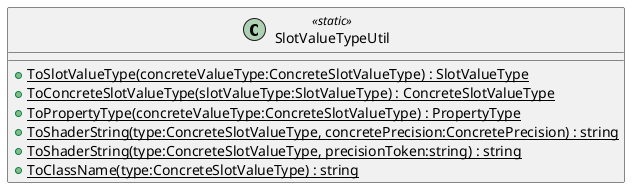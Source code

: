 @startuml
class SlotValueTypeUtil <<static>> {
    + {static} ToSlotValueType(concreteValueType:ConcreteSlotValueType) : SlotValueType
    + {static} ToConcreteSlotValueType(slotValueType:SlotValueType) : ConcreteSlotValueType
    + {static} ToPropertyType(concreteValueType:ConcreteSlotValueType) : PropertyType
    + {static} ToShaderString(type:ConcreteSlotValueType, concretePrecision:ConcretePrecision) : string
    + {static} ToShaderString(type:ConcreteSlotValueType, precisionToken:string) : string
    + {static} ToClassName(type:ConcreteSlotValueType) : string
}
@enduml
